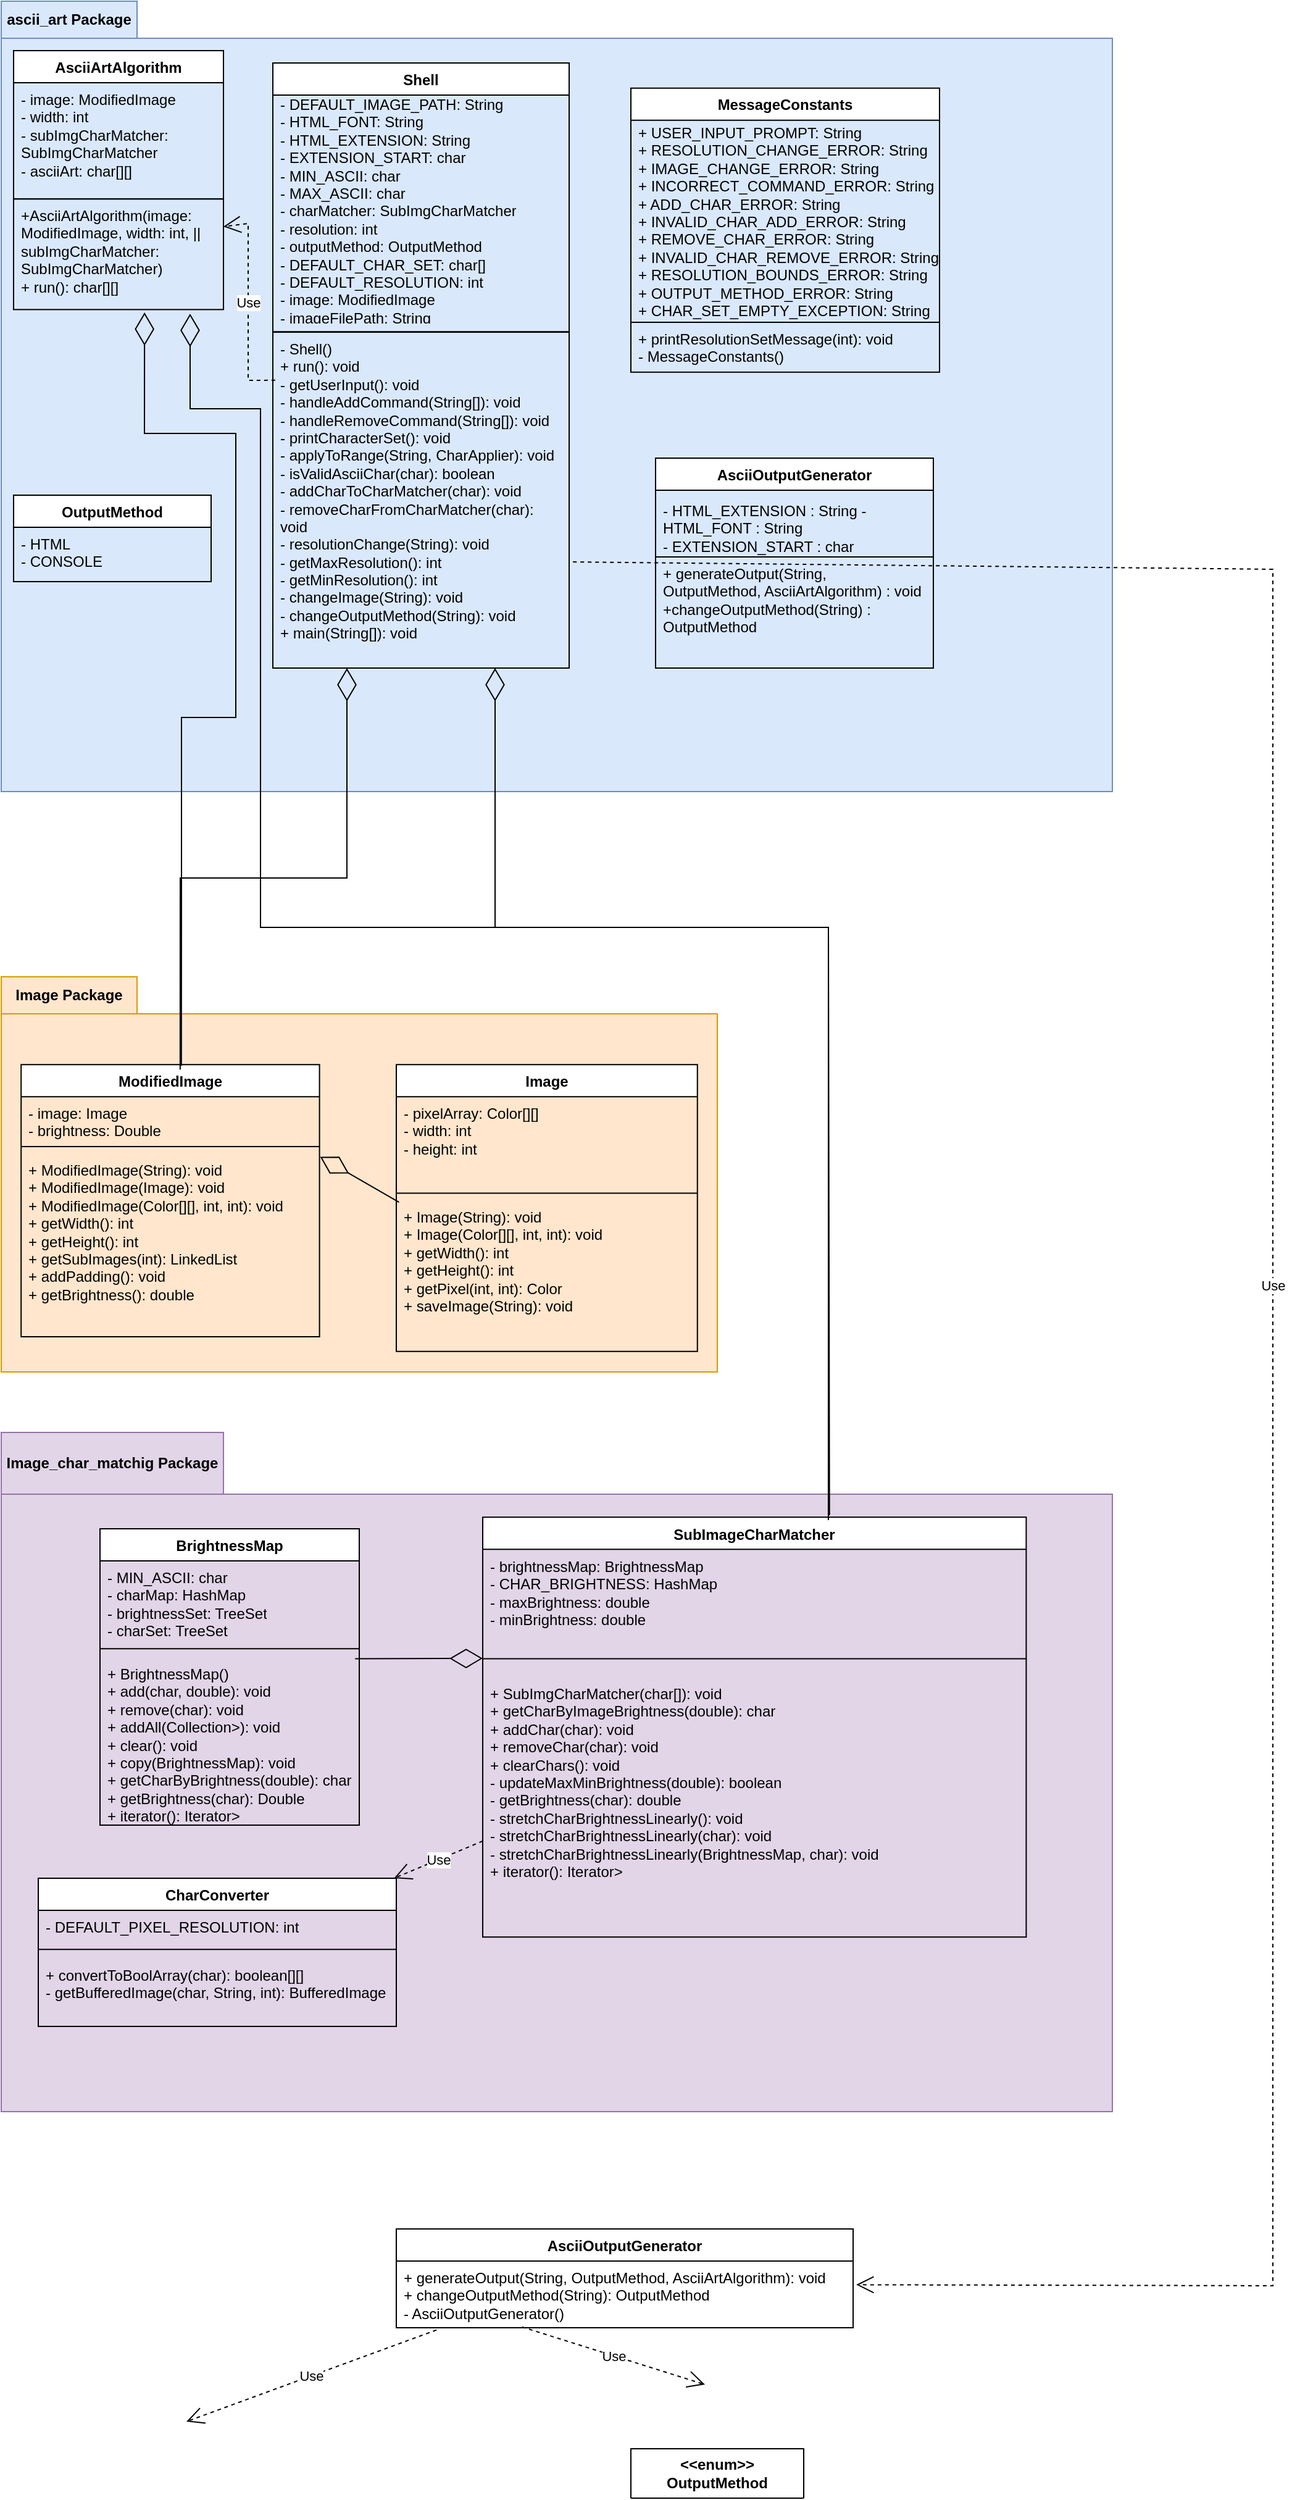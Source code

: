 <mxfile version="23.1.7" type="github">
  <diagram name="‫עמוד-1‬" id="9FOxikn_2bk7BjKEbO-x">
    <mxGraphModel dx="1195" dy="615" grid="1" gridSize="10" guides="1" tooltips="1" connect="1" arrows="1" fold="1" page="1" pageScale="1" pageWidth="827" pageHeight="1169" math="0" shadow="0">
      <root>
        <mxCell id="0" />
        <mxCell id="1" parent="0" />
        <mxCell id="Vb6RsHlkbNNhMtVp6kEj-1" value="ascii_art Package" style="shape=folder;fontStyle=1;tabWidth=110;tabHeight=30;tabPosition=left;html=1;boundedLbl=1;labelInHeader=1;container=1;collapsible=0;whiteSpace=wrap;fillColor=#dae8fc;strokeColor=#6c8ebf;" parent="1" vertex="1">
          <mxGeometry y="10" width="900" height="640" as="geometry" />
        </mxCell>
        <mxCell id="Vb6RsHlkbNNhMtVp6kEj-2" value="" style="html=1;strokeColor=none;resizeWidth=1;resizeHeight=1;fillColor=none;part=1;connectable=0;allowArrows=0;deletable=0;whiteSpace=wrap;" parent="Vb6RsHlkbNNhMtVp6kEj-1" vertex="1">
          <mxGeometry width="839.326" height="408.706" relative="1" as="geometry">
            <mxPoint y="30" as="offset" />
          </mxGeometry>
        </mxCell>
        <mxCell id="xFL0W7bVsGVKbV0ON2sQ-131" value="" style="group" parent="Vb6RsHlkbNNhMtVp6kEj-1" vertex="1" connectable="0">
          <mxGeometry x="10" y="400" width="160" height="159.6" as="geometry" />
        </mxCell>
        <mxCell id="xFL0W7bVsGVKbV0ON2sQ-133" value="OutputMethod" style="swimlane;align=center;verticalAlign=top;childLayout=stackLayout;horizontal=1;startSize=26;horizontalStack=0;resizeParent=1;resizeParentMax=0;resizeLast=0;collapsible=1;marginBottom=0;whiteSpace=wrap;html=1;" parent="xFL0W7bVsGVKbV0ON2sQ-131" vertex="1">
          <mxGeometry width="160" height="70" as="geometry">
            <mxRectangle x="210" y="300" width="100" height="30" as="alternateBounds" />
          </mxGeometry>
        </mxCell>
        <mxCell id="xFL0W7bVsGVKbV0ON2sQ-134" value=" - HTML&lt;br&gt; - CONSOLE " style="text;strokeColor=none;fillColor=none;align=left;verticalAlign=top;spacingLeft=4;spacingRight=4;overflow=hidden;rotatable=0;points=[[0,0.5],[1,0.5]];portConstraint=eastwest;whiteSpace=wrap;html=1;" parent="xFL0W7bVsGVKbV0ON2sQ-133" vertex="1">
          <mxGeometry y="26" width="160" height="44" as="geometry" />
        </mxCell>
        <mxCell id="xFL0W7bVsGVKbV0ON2sQ-139" value="" style="group" parent="Vb6RsHlkbNNhMtVp6kEj-1" vertex="1" connectable="0">
          <mxGeometry x="220" y="50" width="260" height="490" as="geometry" />
        </mxCell>
        <mxCell id="xFL0W7bVsGVKbV0ON2sQ-135" value="" style="group" parent="xFL0W7bVsGVKbV0ON2sQ-139" vertex="1" connectable="0">
          <mxGeometry width="240" height="380" as="geometry" />
        </mxCell>
        <mxCell id="xFL0W7bVsGVKbV0ON2sQ-136" value="Shell" style="swimlane;fontStyle=1;align=center;verticalAlign=top;childLayout=stackLayout;horizontal=1;startSize=26;horizontalStack=0;resizeParent=1;resizeParentMax=0;resizeLast=0;collapsible=1;marginBottom=0;whiteSpace=wrap;html=1;container=0;" parent="xFL0W7bVsGVKbV0ON2sQ-135" vertex="1">
          <mxGeometry width="240.0" height="217.619" as="geometry">
            <mxRectangle x="210" y="300" width="100" height="30" as="alternateBounds" />
          </mxGeometry>
        </mxCell>
        <mxCell id="xFL0W7bVsGVKbV0ON2sQ-137" value=" - DEFAULT_IMAGE_PATH: String                                   &#xa; - HTML_FONT: String                                             &#xa; - HTML_EXTENSION: String                                        &#xa; - EXTENSION_START: char                                         &#xa; - MIN_ASCII: char                                               &#xa; - MAX_ASCII: char                                               &#xa; - charMatcher: SubImgCharMatcher                                &#xa; - resolution: int                                               &#xa; - outputMethod: OutputMethod                                    &#xa; - DEFAULT_CHAR_SET: char[]                                      &#xa; - DEFAULT_RESOLUTION: int                                       &#xa; - image: ModifiedImage                                          &#xa; - imageFilePath: String                                          &#xa;                         " style="text;strokeColor=none;fillColor=none;align=left;verticalAlign=top;spacingLeft=4;spacingRight=4;overflow=hidden;rotatable=0;points=[[0,0.5],[1,0.5]];portConstraint=eastwest;whiteSpace=wrap;html=1;" parent="xFL0W7bVsGVKbV0ON2sQ-139" vertex="1">
          <mxGeometry y="20" width="260" height="188.45" as="geometry" />
        </mxCell>
        <mxCell id="xFL0W7bVsGVKbV0ON2sQ-138" value="- Shell()                                                      &lt;br&gt; + run(): void                                                  &lt;br&gt; - getUserInput(): void                                          &lt;br&gt; - handleAddCommand(String[]): void                              &lt;br&gt; - handleRemoveCommand(String[]): void                           &lt;br&gt; - printCharacterSet(): void                                    &lt;br&gt; - applyToRange(String, CharApplier): void&lt;br&gt; - isValidAsciiChar(char): boolean                               &lt;br&gt; - addCharToCharMatcher(char): void                              &lt;br&gt; - removeCharFromCharMatcher(char): void                         &lt;br&gt; - resolutionChange(String): void                                &lt;br&gt; - getMaxResolution(): int                                       &lt;br&gt; - getMinResolution(): int                                       &lt;br&gt; - changeImage(String): void                                     &lt;br&gt; - changeOutputMethod(String): void &lt;br&gt; + main(String[]): void  " style="rounded=0;whiteSpace=wrap;html=1;align=left;verticalAlign=top;spacingLeft=4;spacingRight=4;fillColor=none;gradientColor=none;container=0;" parent="xFL0W7bVsGVKbV0ON2sQ-139" vertex="1">
          <mxGeometry y="218" width="240" height="272" as="geometry" />
        </mxCell>
        <mxCell id="xFL0W7bVsGVKbV0ON2sQ-141" value="" style="group" parent="Vb6RsHlkbNNhMtVp6kEj-1" vertex="1" connectable="0">
          <mxGeometry x="510" y="70.38" width="300" height="230" as="geometry" />
        </mxCell>
        <mxCell id="xFL0W7bVsGVKbV0ON2sQ-126" value=" + printResolutionSetMessage(int): void                         &lt;br&gt;- MessageConstants()" style="rounded=0;whiteSpace=wrap;html=1;align=left;verticalAlign=top;spacingLeft=4;spacingRight=4;fillColor=none;gradientColor=none;" parent="xFL0W7bVsGVKbV0ON2sQ-141" vertex="1">
          <mxGeometry y="189.62" width="250" height="40.38" as="geometry" />
        </mxCell>
        <mxCell id="xFL0W7bVsGVKbV0ON2sQ-140" value="" style="group" parent="xFL0W7bVsGVKbV0ON2sQ-141" vertex="1" connectable="0">
          <mxGeometry width="300" height="211.07" as="geometry" />
        </mxCell>
        <mxCell id="xFL0W7bVsGVKbV0ON2sQ-124" value="MessageConstants" style="swimlane;fontStyle=1;align=center;verticalAlign=top;childLayout=stackLayout;horizontal=1;startSize=26;horizontalStack=0;resizeParent=1;resizeParentMax=0;resizeLast=0;collapsible=1;marginBottom=0;whiteSpace=wrap;html=1;container=0;" parent="xFL0W7bVsGVKbV0ON2sQ-140" vertex="1">
          <mxGeometry width="250" height="189.62" as="geometry">
            <mxRectangle x="210" y="300" width="100" height="30" as="alternateBounds" />
          </mxGeometry>
        </mxCell>
        <mxCell id="xFL0W7bVsGVKbV0ON2sQ-125" value=" + USER_INPUT_PROMPT: String                                    &#xa; + RESOLUTION_CHANGE_ERROR: String                              &#xa; + IMAGE_CHANGE_ERROR: String                                   &#xa; + INCORRECT_COMMAND_ERROR: String                              &#xa; + ADD_CHAR_ERROR: String                                       &#xa; + INVALID_CHAR_ADD_ERROR: String                               &#xa; + REMOVE_CHAR_ERROR: String                                    &#xa; + INVALID_CHAR_REMOVE_ERROR: String                            &#xa; + RESOLUTION_BOUNDS_ERROR: String                              &#xa; + OUTPUT_METHOD_ERROR: String                                  &#xa; + CHAR_SET_EMPTY_EXCEPTION: String &#xa;                         " style="text;strokeColor=none;fillColor=none;align=left;verticalAlign=top;spacingLeft=4;spacingRight=4;overflow=hidden;rotatable=0;points=[[0,0.5],[1,0.5]];portConstraint=eastwest;whiteSpace=wrap;html=1;" parent="xFL0W7bVsGVKbV0ON2sQ-140" vertex="1">
          <mxGeometry y="22.62" width="300" height="167.38" as="geometry" />
        </mxCell>
        <mxCell id="AwQN66PepN0hzy83Jm_5-1" value="" style="group" connectable="0" vertex="1" parent="Vb6RsHlkbNNhMtVp6kEj-1">
          <mxGeometry x="530" y="370" width="225" height="235" as="geometry" />
        </mxCell>
        <mxCell id="AwQN66PepN0hzy83Jm_5-2" value="AsciiOutputGenerator                             " style="swimlane;align=center;verticalAlign=top;childLayout=stackLayout;horizontal=1;startSize=26;horizontalStack=0;resizeParent=1;resizeParentMax=0;resizeLast=0;collapsible=1;marginBottom=0;whiteSpace=wrap;html=1;container=0;" vertex="1" parent="AwQN66PepN0hzy83Jm_5-1">
          <mxGeometry width="225" height="80" as="geometry">
            <mxRectangle x="210" y="300" width="100" height="30" as="alternateBounds" />
          </mxGeometry>
        </mxCell>
        <mxCell id="AwQN66PepN0hzy83Jm_5-3" value="+ generateOutput(String, OutputMethod, AsciiArtAlgorithm) : void&lt;br&gt; +changeOutputMethod(String) : OutputMethod" style="rounded=0;whiteSpace=wrap;html=1;align=left;verticalAlign=top;spacingLeft=4;spacingRight=4;fillColor=none;gradientColor=none;container=0;" vertex="1" parent="AwQN66PepN0hzy83Jm_5-1">
          <mxGeometry y="80" width="225" height="90" as="geometry" />
        </mxCell>
        <mxCell id="AwQN66PepN0hzy83Jm_5-4" value=" - HTML_EXTENSION : String                      - HTML_FONT : String&lt;br&gt; - EXTENSION_START : char " style="text;strokeColor=none;fillColor=none;align=left;verticalAlign=top;spacingLeft=4;spacingRight=4;overflow=hidden;rotatable=0;points=[[0,0.5],[1,0.5]];portConstraint=eastwest;whiteSpace=wrap;html=1;" vertex="1" parent="AwQN66PepN0hzy83Jm_5-1">
          <mxGeometry y="29.14" width="225" height="50.86" as="geometry" />
        </mxCell>
        <mxCell id="xFL0W7bVsGVKbV0ON2sQ-22" value="Image Package" style="shape=folder;fontStyle=1;tabWidth=110;tabHeight=30;tabPosition=left;html=1;boundedLbl=1;labelInHeader=1;container=1;collapsible=0;whiteSpace=wrap;fillColor=#ffe6cc;strokeColor=#d79b00;" parent="1" vertex="1">
          <mxGeometry y="800" width="580" height="320" as="geometry" />
        </mxCell>
        <mxCell id="xFL0W7bVsGVKbV0ON2sQ-23" value="" style="html=1;strokeColor=none;resizeWidth=1;resizeHeight=1;fillColor=none;part=1;connectable=0;allowArrows=0;deletable=0;whiteSpace=wrap;" parent="xFL0W7bVsGVKbV0ON2sQ-22" vertex="1">
          <mxGeometry width="561.875" height="207.407" relative="1" as="geometry">
            <mxPoint y="30" as="offset" />
          </mxGeometry>
        </mxCell>
        <mxCell id="xFL0W7bVsGVKbV0ON2sQ-24" value="ModifiedImage" style="swimlane;fontStyle=1;align=center;verticalAlign=top;childLayout=stackLayout;horizontal=1;startSize=26;horizontalStack=0;resizeParent=1;resizeParentMax=0;resizeLast=0;collapsible=1;marginBottom=0;whiteSpace=wrap;html=1;" parent="xFL0W7bVsGVKbV0ON2sQ-22" vertex="1">
          <mxGeometry x="16.116" y="71.111" width="241.674" height="220.366" as="geometry">
            <mxRectangle x="210" y="300" width="100" height="30" as="alternateBounds" />
          </mxGeometry>
        </mxCell>
        <mxCell id="xFL0W7bVsGVKbV0ON2sQ-25" value="- image: Image                                                        &#xa; - brightness: Double  " style="text;strokeColor=none;fillColor=none;align=left;verticalAlign=top;spacingLeft=4;spacingRight=4;overflow=hidden;rotatable=0;points=[[0,0.5],[1,0.5]];portConstraint=eastwest;whiteSpace=wrap;html=1;" parent="xFL0W7bVsGVKbV0ON2sQ-24" vertex="1">
          <mxGeometry y="26" width="241.674" height="35.017" as="geometry" />
        </mxCell>
        <mxCell id="xFL0W7bVsGVKbV0ON2sQ-26" value="" style="line;strokeWidth=1;fillColor=none;align=left;verticalAlign=middle;spacingTop=-1;spacingLeft=3;spacingRight=3;rotatable=0;labelPosition=right;points=[];portConstraint=eastwest;strokeColor=inherit;" parent="xFL0W7bVsGVKbV0ON2sQ-24" vertex="1">
          <mxGeometry y="61.017" width="241.674" height="10.774" as="geometry" />
        </mxCell>
        <mxCell id="xFL0W7bVsGVKbV0ON2sQ-27" value="+ ModifiedImage(String): void                                         &#xa; + ModifiedImage(Image): void                                          &#xa; + ModifiedImage(Color[][], int, int): void                             &#xa; + getWidth(): int                                                     &#xa; + getHeight(): int                                                    &#xa; + getSubImages(int): LinkedList&lt;ModifiedImage&gt;                         &#xa; + addPadding(): void                                                   &#xa; + getBrightness(): double      " style="text;strokeColor=none;fillColor=none;align=left;verticalAlign=top;spacingLeft=4;spacingRight=4;overflow=hidden;rotatable=0;points=[[0,0.5],[1,0.5]];portConstraint=eastwest;whiteSpace=wrap;html=1;" parent="xFL0W7bVsGVKbV0ON2sQ-24" vertex="1">
          <mxGeometry y="71.791" width="241.674" height="148.575" as="geometry" />
        </mxCell>
        <mxCell id="xFL0W7bVsGVKbV0ON2sQ-28" value="Image" style="swimlane;fontStyle=1;align=center;verticalAlign=top;childLayout=stackLayout;horizontal=1;startSize=26;horizontalStack=0;resizeParent=1;resizeParentMax=0;resizeLast=0;collapsible=1;marginBottom=0;whiteSpace=wrap;html=1;" parent="xFL0W7bVsGVKbV0ON2sQ-22" vertex="1">
          <mxGeometry x="320" y="71.11" width="243.89" height="232.228" as="geometry" />
        </mxCell>
        <mxCell id="xFL0W7bVsGVKbV0ON2sQ-29" value="- pixelArray: Color[][]&lt;br&gt;- width: int&lt;br&gt;- height: int" style="text;strokeColor=none;fillColor=none;align=left;verticalAlign=top;spacingLeft=4;spacingRight=4;overflow=hidden;rotatable=0;points=[[0,0.5],[1,0.5]];portConstraint=eastwest;whiteSpace=wrap;html=1;" parent="xFL0W7bVsGVKbV0ON2sQ-28" vertex="1">
          <mxGeometry y="26" width="243.89" height="72.727" as="geometry" />
        </mxCell>
        <mxCell id="xFL0W7bVsGVKbV0ON2sQ-30" value="" style="line;strokeWidth=1;fillColor=none;align=left;verticalAlign=middle;spacingTop=-1;spacingLeft=3;spacingRight=3;rotatable=0;labelPosition=right;points=[];portConstraint=eastwest;strokeColor=inherit;" parent="xFL0W7bVsGVKbV0ON2sQ-28" vertex="1">
          <mxGeometry y="98.727" width="243.89" height="10.774" as="geometry" />
        </mxCell>
        <mxCell id="xFL0W7bVsGVKbV0ON2sQ-31" value="+ Image(String): void                                                 &#xa; + Image(Color[][], int, int): void                                    &#xa; + getWidth(): int                                                     &#xa; + getHeight(): int                                                    &#xa; + getPixel(int, int): Color                                          &#xa; + saveImage(String): void      " style="text;strokeColor=none;fillColor=none;align=left;verticalAlign=top;spacingLeft=4;spacingRight=4;overflow=hidden;rotatable=0;points=[[0,0.5],[1,0.5]];portConstraint=eastwest;whiteSpace=wrap;html=1;" parent="xFL0W7bVsGVKbV0ON2sQ-28" vertex="1">
          <mxGeometry y="109.502" width="243.89" height="122.726" as="geometry" />
        </mxCell>
        <mxCell id="F8fBrZpSHnKWf6rNtkaV-7" value="" style="endArrow=diamondThin;endFill=0;endSize=24;html=1;rounded=0;exitX=0.009;exitY=0.016;exitDx=0;exitDy=0;exitPerimeter=0;entryX=1.002;entryY=0.019;entryDx=0;entryDy=0;entryPerimeter=0;" parent="xFL0W7bVsGVKbV0ON2sQ-22" source="xFL0W7bVsGVKbV0ON2sQ-31" target="xFL0W7bVsGVKbV0ON2sQ-27" edge="1">
          <mxGeometry width="160" relative="1" as="geometry">
            <mxPoint x="330" y="50" as="sourcePoint" />
            <mxPoint x="170" y="50" as="targetPoint" />
          </mxGeometry>
        </mxCell>
        <mxCell id="xFL0W7bVsGVKbV0ON2sQ-42" value="Image_char_matchig Package" style="shape=folder;fontStyle=1;tabWidth=180;tabHeight=50;tabPosition=left;html=1;boundedLbl=1;labelInHeader=1;container=1;collapsible=0;whiteSpace=wrap;fillColor=#e1d5e7;strokeColor=#9673a6;" parent="1" vertex="1">
          <mxGeometry y="1169" width="900" height="550" as="geometry" />
        </mxCell>
        <mxCell id="xFL0W7bVsGVKbV0ON2sQ-43" value="" style="html=1;strokeColor=none;resizeWidth=1;resizeHeight=1;fillColor=none;part=1;connectable=0;allowArrows=0;deletable=0;whiteSpace=wrap;" parent="xFL0W7bVsGVKbV0ON2sQ-42" vertex="1">
          <mxGeometry width="734.604" height="233.575" relative="1" as="geometry">
            <mxPoint y="30" as="offset" />
          </mxGeometry>
        </mxCell>
        <mxCell id="xFL0W7bVsGVKbV0ON2sQ-48" value="SubImageCharMatcher" style="swimlane;fontStyle=1;align=center;verticalAlign=top;childLayout=stackLayout;horizontal=1;startSize=26;horizontalStack=0;resizeParent=1;resizeParentMax=0;resizeLast=0;collapsible=1;marginBottom=0;whiteSpace=wrap;html=1;" parent="xFL0W7bVsGVKbV0ON2sQ-42" vertex="1">
          <mxGeometry x="389.997" y="68.643" width="440.22" height="340" as="geometry" />
        </mxCell>
        <mxCell id="xFL0W7bVsGVKbV0ON2sQ-49" value=" - brightnessMap: BrightnessMap                                    &#xa; - CHAR_BRIGHTNESS: HashMap&lt;Character, Double&gt;                     &#xa; - maxBrightness: double                                           &#xa; - minBrightness: double  " style="text;strokeColor=none;fillColor=none;align=left;verticalAlign=top;spacingLeft=4;spacingRight=4;overflow=hidden;rotatable=0;points=[[0,0.5],[1,0.5]];portConstraint=eastwest;whiteSpace=wrap;html=1;" parent="xFL0W7bVsGVKbV0ON2sQ-48" vertex="1">
          <mxGeometry y="26" width="440.22" height="74" as="geometry" />
        </mxCell>
        <mxCell id="xFL0W7bVsGVKbV0ON2sQ-50" value="" style="line;strokeWidth=1;fillColor=none;align=left;verticalAlign=middle;spacingTop=-1;spacingLeft=3;spacingRight=3;rotatable=0;labelPosition=right;points=[];portConstraint=eastwest;strokeColor=inherit;" parent="xFL0W7bVsGVKbV0ON2sQ-48" vertex="1">
          <mxGeometry y="100" width="440.22" height="29.09" as="geometry" />
        </mxCell>
        <mxCell id="xFL0W7bVsGVKbV0ON2sQ-51" value=" + SubImgCharMatcher(char[]): void&amp;nbsp;&lt;div&gt;+ getCharByImageBrightness(double): char&amp;nbsp;&lt;/div&gt;&lt;div&gt;+ addChar(char): void&amp;nbsp;&lt;/div&gt;&lt;div&gt;+ removeChar(char): void&amp;nbsp;&lt;/div&gt;&lt;div&gt;+ clearChars(): void&amp;nbsp;&lt;/div&gt;&lt;div&gt;- updateMaxMinBrightness(double): boolean&amp;nbsp;&lt;/div&gt;&lt;div&gt;- getBrightness(char): double&amp;nbsp;&lt;/div&gt;&lt;div&gt;- stretchCharBrightnessLinearly(): void&amp;nbsp;&lt;/div&gt;&lt;div&gt;- stretchCharBrightnessLinearly(char): void&lt;/div&gt;&lt;div&gt;- stretchCharBrightnessLinearly(BrightnessMap, char): void&amp;nbsp;&lt;/div&gt;&lt;div&gt;+ iterator(): Iterator&amp;gt; &lt;/div&gt;" style="text;strokeColor=none;fillColor=none;align=left;verticalAlign=top;spacingLeft=4;spacingRight=4;overflow=hidden;rotatable=0;points=[[0,0.5],[1,0.5]];portConstraint=eastwest;whiteSpace=wrap;html=1;" parent="xFL0W7bVsGVKbV0ON2sQ-48" vertex="1">
          <mxGeometry y="129.09" width="440.22" height="210.91" as="geometry" />
        </mxCell>
        <mxCell id="xFL0W7bVsGVKbV0ON2sQ-90" value="CharConverter" style="swimlane;fontStyle=1;align=center;verticalAlign=top;childLayout=stackLayout;horizontal=1;startSize=26;horizontalStack=0;resizeParent=1;resizeParentMax=0;resizeLast=0;collapsible=1;marginBottom=0;whiteSpace=wrap;html=1;" parent="xFL0W7bVsGVKbV0ON2sQ-42" vertex="1">
          <mxGeometry x="30" y="361" width="290" height="119.998" as="geometry" />
        </mxCell>
        <mxCell id="xFL0W7bVsGVKbV0ON2sQ-91" value=" - DEFAULT_PIXEL_RESOLUTION: int                                     &#xa;&#xa;" style="text;strokeColor=none;fillColor=none;align=left;verticalAlign=top;spacingLeft=4;spacingRight=4;overflow=hidden;rotatable=0;points=[[0,0.5],[1,0.5]];portConstraint=eastwest;whiteSpace=wrap;html=1;" parent="xFL0W7bVsGVKbV0ON2sQ-90" vertex="1">
          <mxGeometry y="26" width="290" height="24.444" as="geometry" />
        </mxCell>
        <mxCell id="xFL0W7bVsGVKbV0ON2sQ-92" value="" style="line;strokeWidth=1;fillColor=none;align=left;verticalAlign=middle;spacingTop=-1;spacingLeft=3;spacingRight=3;rotatable=0;labelPosition=right;points=[];portConstraint=eastwest;strokeColor=inherit;" parent="xFL0W7bVsGVKbV0ON2sQ-90" vertex="1">
          <mxGeometry y="50.444" width="290" height="14.403" as="geometry" />
        </mxCell>
        <mxCell id="xFL0W7bVsGVKbV0ON2sQ-93" value=" + convertToBoolArray(char): boolean[][]                             &lt;br&gt;- getBufferedImage(char, String, int): BufferedImage" style="text;strokeColor=none;fillColor=none;align=left;verticalAlign=top;spacingLeft=4;spacingRight=4;overflow=hidden;rotatable=0;points=[[0,0.5],[1,0.5]];portConstraint=eastwest;whiteSpace=wrap;html=1;" parent="xFL0W7bVsGVKbV0ON2sQ-90" vertex="1">
          <mxGeometry y="64.848" width="290" height="55.15" as="geometry" />
        </mxCell>
        <mxCell id="Rr3gNb5iClIFuvdy9yFm-2" value="Use" style="endArrow=open;endSize=12;dashed=1;html=1;rounded=0;" edge="1" parent="xFL0W7bVsGVKbV0ON2sQ-42" source="xFL0W7bVsGVKbV0ON2sQ-48" target="xFL0W7bVsGVKbV0ON2sQ-90">
          <mxGeometry width="160" relative="1" as="geometry">
            <mxPoint x="400" y="481" as="sourcePoint" />
            <mxPoint x="560" y="481" as="targetPoint" />
          </mxGeometry>
        </mxCell>
        <mxCell id="xFL0W7bVsGVKbV0ON2sQ-85" value="BrightnessMap" style="swimlane;fontStyle=1;align=center;verticalAlign=top;childLayout=stackLayout;horizontal=1;startSize=26;horizontalStack=0;resizeParent=1;resizeParentMax=0;resizeLast=0;collapsible=1;marginBottom=0;whiteSpace=wrap;html=1;" parent="1" vertex="1">
          <mxGeometry x="80" y="1247" width="210" height="240.001" as="geometry" />
        </mxCell>
        <mxCell id="xFL0W7bVsGVKbV0ON2sQ-86" value=" - MIN_ASCII: char&lt;br&gt;- charMap: HashMap&lt;br&gt;- brightnessSet: TreeSet&lt;br&gt;- charSet: TreeSet" style="text;strokeColor=none;fillColor=none;align=left;verticalAlign=top;spacingLeft=4;spacingRight=4;overflow=hidden;rotatable=0;points=[[0,0.5],[1,0.5]];portConstraint=eastwest;whiteSpace=wrap;html=1;" parent="xFL0W7bVsGVKbV0ON2sQ-85" vertex="1">
          <mxGeometry y="26" width="210" height="64" as="geometry" />
        </mxCell>
        <mxCell id="xFL0W7bVsGVKbV0ON2sQ-87" value="" style="line;strokeWidth=1;fillColor=none;align=left;verticalAlign=middle;spacingTop=-1;spacingLeft=3;spacingRight=3;rotatable=0;labelPosition=right;points=[];portConstraint=eastwest;strokeColor=inherit;" parent="xFL0W7bVsGVKbV0ON2sQ-85" vertex="1">
          <mxGeometry y="90" width="210" height="14.141" as="geometry" />
        </mxCell>
        <mxCell id="xFL0W7bVsGVKbV0ON2sQ-88" value="+ BrightnessMap()&lt;br&gt;+ add(char, double): void                                       &lt;br&gt; + remove(char): void                                            &lt;br&gt; + addAll(Collection&amp;gt;): void&lt;br&gt; + clear(): void                                                 &lt;br&gt; + copy(BrightnessMap): void                                      &lt;br&gt; + getCharByBrightness(double): char                             &lt;br&gt; + getBrightness(char): Double                                   &lt;br&gt; + iterator(): Iterator&amp;gt;" style="text;strokeColor=none;fillColor=none;align=left;verticalAlign=top;spacingLeft=4;spacingRight=4;overflow=hidden;rotatable=0;points=[[0,0.5],[1,0.5]];portConstraint=eastwest;whiteSpace=wrap;html=1;" parent="xFL0W7bVsGVKbV0ON2sQ-85" vertex="1">
          <mxGeometry y="104.141" width="210" height="135.86" as="geometry" />
        </mxCell>
        <mxCell id="F8fBrZpSHnKWf6rNtkaV-5" value="" style="endArrow=diamondThin;endFill=0;endSize=24;html=1;rounded=0;entryX=0.984;entryY=0.008;entryDx=0;entryDy=0;entryPerimeter=0;exitX=0.984;exitY=0.008;exitDx=0;exitDy=0;exitPerimeter=0;" parent="xFL0W7bVsGVKbV0ON2sQ-85" edge="1" source="xFL0W7bVsGVKbV0ON2sQ-88">
          <mxGeometry width="160" relative="1" as="geometry">
            <mxPoint x="123.06" y="-18.0" as="sourcePoint" />
            <mxPoint x="310" y="105" as="targetPoint" />
          </mxGeometry>
        </mxCell>
        <mxCell id="xFL0W7bVsGVKbV0ON2sQ-127" value="" style="group" parent="1" vertex="1" connectable="0">
          <mxGeometry x="10" y="50" width="170" height="209.68" as="geometry" />
        </mxCell>
        <mxCell id="xFL0W7bVsGVKbV0ON2sQ-128" value="AsciiArtAlgorithm" style="swimlane;fontStyle=1;align=center;verticalAlign=top;childLayout=stackLayout;horizontal=1;startSize=26;horizontalStack=0;resizeParent=1;resizeParentMax=0;resizeLast=0;collapsible=1;marginBottom=0;whiteSpace=wrap;html=1;container=0;" parent="xFL0W7bVsGVKbV0ON2sQ-127" vertex="1">
          <mxGeometry width="170" height="120.08" as="geometry">
            <mxRectangle x="210" y="300" width="100" height="30" as="alternateBounds" />
          </mxGeometry>
        </mxCell>
        <mxCell id="xFL0W7bVsGVKbV0ON2sQ-129" value="+AsciiArtAlgorithm(image: ModifiedImage, width: int,      ||                      subImgCharMatcher: SubImgCharMatcher)&lt;br&gt;+ run(): char[][] " style="rounded=0;whiteSpace=wrap;html=1;align=left;verticalAlign=top;spacingLeft=4;spacingRight=4;fillColor=none;gradientColor=none;container=0;" parent="xFL0W7bVsGVKbV0ON2sQ-127" vertex="1">
          <mxGeometry y="120.08" width="170" height="89.6" as="geometry" />
        </mxCell>
        <mxCell id="xFL0W7bVsGVKbV0ON2sQ-130" value="- image: ModifiedImage&lt;br&gt;- width: int&amp;nbsp;&lt;br&gt;- subImgCharMatcher: SubImgCharMatcher&amp;nbsp;&lt;div&gt;- asciiArt: char[][]&lt;/div&gt;" style="text;strokeColor=none;fillColor=none;align=left;verticalAlign=top;spacingLeft=4;spacingRight=4;overflow=hidden;rotatable=0;points=[[0,0.5],[1,0.5]];portConstraint=eastwest;whiteSpace=wrap;html=1;" parent="xFL0W7bVsGVKbV0ON2sQ-127" vertex="1">
          <mxGeometry y="26" width="170" height="94.08" as="geometry" />
        </mxCell>
        <mxCell id="Rr3gNb5iClIFuvdy9yFm-6" value="" style="endArrow=diamondThin;endFill=0;endSize=24;html=1;rounded=0;exitX=0.636;exitY=0.007;exitDx=0;exitDy=0;exitPerimeter=0;entryX=0.75;entryY=1;entryDx=0;entryDy=0;" edge="1" parent="1" source="xFL0W7bVsGVKbV0ON2sQ-48" target="xFL0W7bVsGVKbV0ON2sQ-138">
          <mxGeometry width="160" relative="1" as="geometry">
            <mxPoint x="620" y="1000" as="sourcePoint" />
            <mxPoint x="200" y="300" as="targetPoint" />
            <Array as="points">
              <mxPoint x="670" y="760" />
              <mxPoint x="400" y="760" />
            </Array>
          </mxGeometry>
        </mxCell>
        <mxCell id="Rr3gNb5iClIFuvdy9yFm-7" value="" style="endArrow=diamondThin;endFill=0;endSize=24;html=1;rounded=0;exitX=0.533;exitY=0.018;exitDx=0;exitDy=0;exitPerimeter=0;entryX=0.25;entryY=1;entryDx=0;entryDy=0;" edge="1" parent="1" source="xFL0W7bVsGVKbV0ON2sQ-24" target="xFL0W7bVsGVKbV0ON2sQ-138">
          <mxGeometry width="160" relative="1" as="geometry">
            <mxPoint x="117.5" y="750" as="sourcePoint" />
            <mxPoint x="277.5" y="750" as="targetPoint" />
            <Array as="points">
              <mxPoint x="145" y="720" />
              <mxPoint x="280" y="720" />
            </Array>
          </mxGeometry>
        </mxCell>
        <mxCell id="Rr3gNb5iClIFuvdy9yFm-12" value="Use" style="endArrow=open;endSize=12;dashed=1;html=1;rounded=0;exitX=0.008;exitY=0.143;exitDx=0;exitDy=0;exitPerimeter=0;entryX=1;entryY=0.25;entryDx=0;entryDy=0;" edge="1" parent="1" source="xFL0W7bVsGVKbV0ON2sQ-138" target="xFL0W7bVsGVKbV0ON2sQ-129">
          <mxGeometry width="160" relative="1" as="geometry">
            <mxPoint x="40" y="340" as="sourcePoint" />
            <mxPoint x="200" y="340" as="targetPoint" />
            <Array as="points">
              <mxPoint x="200" y="317" />
              <mxPoint x="200" y="190" />
            </Array>
          </mxGeometry>
        </mxCell>
        <mxCell id="Rr3gNb5iClIFuvdy9yFm-14" value="" style="endArrow=diamondThin;endFill=0;endSize=24;html=1;rounded=0;exitX=0.537;exitY=0.004;exitDx=0;exitDy=0;exitPerimeter=0;entryX=0.624;entryY=1.026;entryDx=0;entryDy=0;entryPerimeter=0;" edge="1" parent="1" source="xFL0W7bVsGVKbV0ON2sQ-24" target="xFL0W7bVsGVKbV0ON2sQ-129">
          <mxGeometry width="160" relative="1" as="geometry">
            <mxPoint x="160" y="780" as="sourcePoint" />
            <mxPoint x="146" y="670" as="targetPoint" />
            <Array as="points">
              <mxPoint x="146" y="720" />
              <mxPoint x="146" y="590" />
              <mxPoint x="190" y="590" />
              <mxPoint x="190" y="360" />
              <mxPoint x="116" y="360" />
            </Array>
          </mxGeometry>
        </mxCell>
        <mxCell id="Rr3gNb5iClIFuvdy9yFm-15" value="" style="endArrow=diamondThin;endFill=0;endSize=24;html=1;rounded=0;exitX=0.638;exitY=-0.005;exitDx=0;exitDy=0;exitPerimeter=0;entryX=0.841;entryY=1.037;entryDx=0;entryDy=0;entryPerimeter=0;" edge="1" parent="1" source="xFL0W7bVsGVKbV0ON2sQ-48" target="xFL0W7bVsGVKbV0ON2sQ-129">
          <mxGeometry width="160" relative="1" as="geometry">
            <mxPoint x="700" y="1100" as="sourcePoint" />
            <mxPoint x="320" y="690" as="targetPoint" />
            <Array as="points">
              <mxPoint x="670" y="760" />
              <mxPoint x="210" y="760" />
              <mxPoint x="210" y="340" />
              <mxPoint x="153" y="340" />
            </Array>
          </mxGeometry>
        </mxCell>
        <mxCell id="Rr3gNb5iClIFuvdy9yFm-16" value="Use" style="endArrow=open;endSize=12;dashed=1;html=1;rounded=0;exitX=1.013;exitY=0.684;exitDx=0;exitDy=0;exitPerimeter=0;entryX=1.007;entryY=0.355;entryDx=0;entryDy=0;entryPerimeter=0;" edge="1" parent="1" source="xFL0W7bVsGVKbV0ON2sQ-138" target="Rr3gNb5iClIFuvdy9yFm-18">
          <mxGeometry width="160" relative="1" as="geometry">
            <mxPoint x="550" y="500" as="sourcePoint" />
            <mxPoint x="1100" y="1350" as="targetPoint" />
            <Array as="points">
              <mxPoint x="1030" y="470" />
              <mxPoint x="1030" y="1860" />
            </Array>
          </mxGeometry>
        </mxCell>
        <mxCell id="Rr3gNb5iClIFuvdy9yFm-17" value="AsciiOutputGenerator" style="swimlane;fontStyle=1;align=center;verticalAlign=top;childLayout=stackLayout;horizontal=1;startSize=26;horizontalStack=0;resizeParent=1;resizeParentMax=0;resizeLast=0;collapsible=1;marginBottom=0;whiteSpace=wrap;html=1;" vertex="1" parent="1">
          <mxGeometry x="320" y="1814" width="370" height="80" as="geometry" />
        </mxCell>
        <mxCell id="Rr3gNb5iClIFuvdy9yFm-18" value="+ generateOutput(String, OutputMethod, AsciiArtAlgorithm): void&lt;br&gt;+ changeOutputMethod(String): OutputMethod&lt;br&gt;- AsciiOutputGenerator()" style="text;strokeColor=none;fillColor=none;align=left;verticalAlign=top;spacingLeft=4;spacingRight=4;overflow=hidden;rotatable=0;points=[[0,0.5],[1,0.5]];portConstraint=eastwest;whiteSpace=wrap;html=1;" vertex="1" parent="Rr3gNb5iClIFuvdy9yFm-17">
          <mxGeometry y="26" width="370" height="54" as="geometry" />
        </mxCell>
        <mxCell id="Rr3gNb5iClIFuvdy9yFm-21" value="&lt;b&gt;&amp;lt;&amp;lt;enum&amp;gt;&amp;gt;&lt;br&gt;OutputMethod&lt;br&gt;&lt;/b&gt;" style="swimlane;fontStyle=0;childLayout=stackLayout;horizontal=1;startSize=40;fillColor=none;horizontalStack=0;resizeParent=1;resizeParentMax=0;resizeLast=0;collapsible=1;marginBottom=0;whiteSpace=wrap;html=1;" vertex="1" parent="1">
          <mxGeometry x="510" y="1992" width="140" height="40" as="geometry" />
        </mxCell>
        <mxCell id="Rr3gNb5iClIFuvdy9yFm-25" value="Use" style="endArrow=open;endSize=12;dashed=1;html=1;rounded=0;exitX=0.275;exitY=0.988;exitDx=0;exitDy=0;exitPerimeter=0;entryX=0.688;entryY=-0.041;entryDx=0;entryDy=0;entryPerimeter=0;" edge="1" parent="1" source="Rr3gNb5iClIFuvdy9yFm-18" target="F8fBrZpSHnKWf6rNtkaV-28">
          <mxGeometry width="160" relative="1" as="geometry">
            <mxPoint x="410" y="1940" as="sourcePoint" />
            <mxPoint x="570" y="1940" as="targetPoint" />
          </mxGeometry>
        </mxCell>
        <mxCell id="Rr3gNb5iClIFuvdy9yFm-26" value="Use" style="endArrow=open;endSize=12;dashed=1;html=1;rounded=0;exitX=0.088;exitY=1.034;exitDx=0;exitDy=0;exitPerimeter=0;" edge="1" parent="1" source="Rr3gNb5iClIFuvdy9yFm-18">
          <mxGeometry width="160" relative="1" as="geometry">
            <mxPoint x="410" y="1940" as="sourcePoint" />
            <mxPoint x="150" y="1970" as="targetPoint" />
          </mxGeometry>
        </mxCell>
      </root>
    </mxGraphModel>
  </diagram>
</mxfile>

